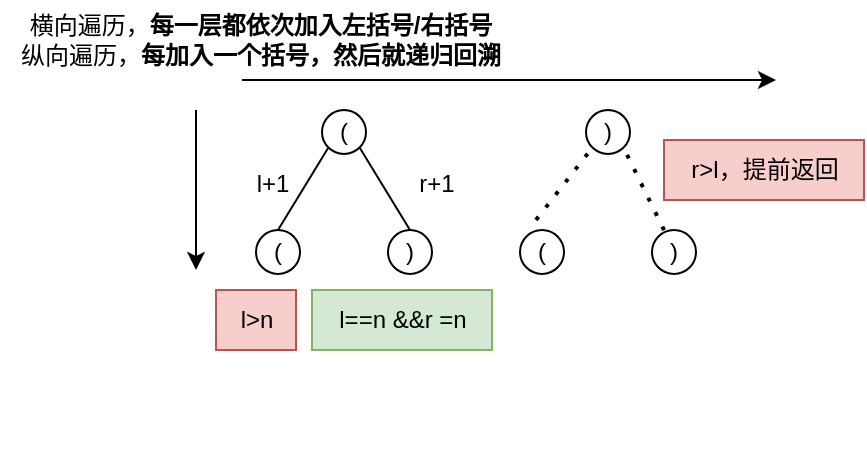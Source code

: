 <mxfile version="20.3.7" type="github">
  <diagram id="6Z6xVFgLfvlE4tVaWaFR" name="第 1 页">
    <mxGraphModel dx="654" dy="322" grid="1" gridSize="10" guides="1" tooltips="1" connect="1" arrows="1" fold="1" page="1" pageScale="1" pageWidth="827" pageHeight="1169" math="0" shadow="0">
      <root>
        <mxCell id="0" />
        <mxCell id="1" parent="0" />
        <mxCell id="zUv4HuhoSnYEj9-0NULk-27" value="l&amp;gt;n" style="text;html=1;resizable=0;autosize=1;align=center;verticalAlign=middle;points=[];fillColor=#f8cecc;strokeColor=#b85450;rounded=0;" vertex="1" parent="1">
          <mxGeometry x="140" y="435" width="40" height="30" as="geometry" />
        </mxCell>
        <mxCell id="zUv4HuhoSnYEj9-0NULk-30" value="r&amp;gt;l，提前返回" style="text;html=1;resizable=0;autosize=1;align=center;verticalAlign=middle;points=[];fillColor=#f8cecc;strokeColor=#b85450;rounded=0;" vertex="1" parent="1">
          <mxGeometry x="364" y="360" width="100" height="30" as="geometry" />
        </mxCell>
        <mxCell id="zUv4HuhoSnYEj9-0NULk-31" value="" style="group;rotation=90;" vertex="1" connectable="0" parent="1">
          <mxGeometry x="160" y="345" width="220" height="125" as="geometry" />
        </mxCell>
        <mxCell id="zUv4HuhoSnYEj9-0NULk-12" value="(" style="ellipse;whiteSpace=wrap;html=1;aspect=fixed;" vertex="1" parent="zUv4HuhoSnYEj9-0NULk-31">
          <mxGeometry x="33" width="22" height="22" as="geometry" />
        </mxCell>
        <mxCell id="zUv4HuhoSnYEj9-0NULk-13" value="(" style="ellipse;whiteSpace=wrap;html=1;aspect=fixed;" vertex="1" parent="zUv4HuhoSnYEj9-0NULk-31">
          <mxGeometry y="60" width="22" height="22" as="geometry" />
        </mxCell>
        <mxCell id="zUv4HuhoSnYEj9-0NULk-14" value=")" style="ellipse;whiteSpace=wrap;html=1;aspect=fixed;" vertex="1" parent="zUv4HuhoSnYEj9-0NULk-31">
          <mxGeometry x="66" y="60" width="22" height="22" as="geometry" />
        </mxCell>
        <mxCell id="zUv4HuhoSnYEj9-0NULk-15" value=")" style="ellipse;whiteSpace=wrap;html=1;aspect=fixed;" vertex="1" parent="zUv4HuhoSnYEj9-0NULk-31">
          <mxGeometry x="165" width="22" height="22" as="geometry" />
        </mxCell>
        <mxCell id="zUv4HuhoSnYEj9-0NULk-16" value="(" style="ellipse;whiteSpace=wrap;html=1;aspect=fixed;" vertex="1" parent="zUv4HuhoSnYEj9-0NULk-31">
          <mxGeometry x="132" y="60" width="22" height="22" as="geometry" />
        </mxCell>
        <mxCell id="zUv4HuhoSnYEj9-0NULk-17" value=")" style="ellipse;whiteSpace=wrap;html=1;aspect=fixed;" vertex="1" parent="zUv4HuhoSnYEj9-0NULk-31">
          <mxGeometry x="198.0" y="60" width="22" height="22" as="geometry" />
        </mxCell>
        <mxCell id="zUv4HuhoSnYEj9-0NULk-20" value="" style="endArrow=none;html=1;rounded=0;entryX=0;entryY=1;entryDx=0;entryDy=0;" edge="1" parent="zUv4HuhoSnYEj9-0NULk-31" target="zUv4HuhoSnYEj9-0NULk-12">
          <mxGeometry width="50" height="50" relative="1" as="geometry">
            <mxPoint x="11" y="60" as="sourcePoint" />
            <mxPoint x="33" y="15" as="targetPoint" />
          </mxGeometry>
        </mxCell>
        <mxCell id="zUv4HuhoSnYEj9-0NULk-26" value="" style="endArrow=none;html=1;rounded=0;entryX=1;entryY=1;entryDx=0;entryDy=0;exitX=0.5;exitY=0;exitDx=0;exitDy=0;" edge="1" parent="zUv4HuhoSnYEj9-0NULk-31" source="zUv4HuhoSnYEj9-0NULk-14" target="zUv4HuhoSnYEj9-0NULk-12">
          <mxGeometry width="50" height="50" relative="1" as="geometry">
            <mxPoint x="132" y="75" as="sourcePoint" />
            <mxPoint x="187.0" as="targetPoint" />
          </mxGeometry>
        </mxCell>
        <mxCell id="zUv4HuhoSnYEj9-0NULk-28" value="l==n &amp;amp;&amp;amp;r =n" style="text;html=1;resizable=0;autosize=1;align=center;verticalAlign=middle;points=[];fillColor=#d5e8d4;strokeColor=#82b366;rounded=0;" vertex="1" parent="zUv4HuhoSnYEj9-0NULk-31">
          <mxGeometry x="28" y="90" width="90" height="30" as="geometry" />
        </mxCell>
        <mxCell id="zUv4HuhoSnYEj9-0NULk-37" value="" style="endArrow=none;dashed=1;html=1;dashPattern=1 3;strokeWidth=2;rounded=0;exitX=0.275;exitY=0.004;exitDx=0;exitDy=0;exitPerimeter=0;entryX=1;entryY=1;entryDx=0;entryDy=0;" edge="1" parent="zUv4HuhoSnYEj9-0NULk-31" source="zUv4HuhoSnYEj9-0NULk-17" target="zUv4HuhoSnYEj9-0NULk-15">
          <mxGeometry width="50" height="50" relative="1" as="geometry">
            <mxPoint x="90" y="55" as="sourcePoint" />
            <mxPoint x="180" y="25" as="targetPoint" />
          </mxGeometry>
        </mxCell>
        <mxCell id="zUv4HuhoSnYEj9-0NULk-38" value="横向遍历，&lt;b&gt;每一层都依次加入左括号/右括号&lt;/b&gt;&lt;br&gt;纵向遍历，&lt;b&gt;每加入一个括号，然后就递归回溯&lt;/b&gt;" style="text;html=1;resizable=0;autosize=1;align=center;verticalAlign=middle;points=[];fillColor=none;strokeColor=none;rounded=0;" vertex="1" parent="zUv4HuhoSnYEj9-0NULk-31">
          <mxGeometry x="-128" y="-55" width="260" height="40" as="geometry" />
        </mxCell>
        <mxCell id="zUv4HuhoSnYEj9-0NULk-39" value="" style="endArrow=classic;html=1;rounded=0;" edge="1" parent="zUv4HuhoSnYEj9-0NULk-31">
          <mxGeometry width="50" height="50" relative="1" as="geometry">
            <mxPoint x="-7" y="-15" as="sourcePoint" />
            <mxPoint x="260" y="-15" as="targetPoint" />
          </mxGeometry>
        </mxCell>
        <mxCell id="zUv4HuhoSnYEj9-0NULk-42" value="r+1" style="text;html=1;resizable=0;autosize=1;align=center;verticalAlign=middle;points=[];fillColor=none;strokeColor=none;rounded=0;" vertex="1" parent="zUv4HuhoSnYEj9-0NULk-31">
          <mxGeometry x="70" y="22" width="40" height="30" as="geometry" />
        </mxCell>
        <mxCell id="zUv4HuhoSnYEj9-0NULk-36" value="" style="endArrow=none;dashed=1;html=1;dashPattern=1 3;strokeWidth=2;rounded=0;entryX=0;entryY=1;entryDx=0;entryDy=0;" edge="1" parent="1" target="zUv4HuhoSnYEj9-0NULk-15">
          <mxGeometry width="50" height="50" relative="1" as="geometry">
            <mxPoint x="300" y="400" as="sourcePoint" />
            <mxPoint x="330" y="370" as="targetPoint" />
          </mxGeometry>
        </mxCell>
        <mxCell id="zUv4HuhoSnYEj9-0NULk-40" value="" style="endArrow=classic;html=1;rounded=0;" edge="1" parent="1">
          <mxGeometry width="50" height="50" relative="1" as="geometry">
            <mxPoint x="130" y="345" as="sourcePoint" />
            <mxPoint x="130" y="425" as="targetPoint" />
          </mxGeometry>
        </mxCell>
        <mxCell id="zUv4HuhoSnYEj9-0NULk-41" value="l+1" style="text;html=1;resizable=0;autosize=1;align=center;verticalAlign=middle;points=[];fillColor=none;strokeColor=none;rounded=0;" vertex="1" parent="1">
          <mxGeometry x="148" y="367" width="40" height="30" as="geometry" />
        </mxCell>
      </root>
    </mxGraphModel>
  </diagram>
</mxfile>
